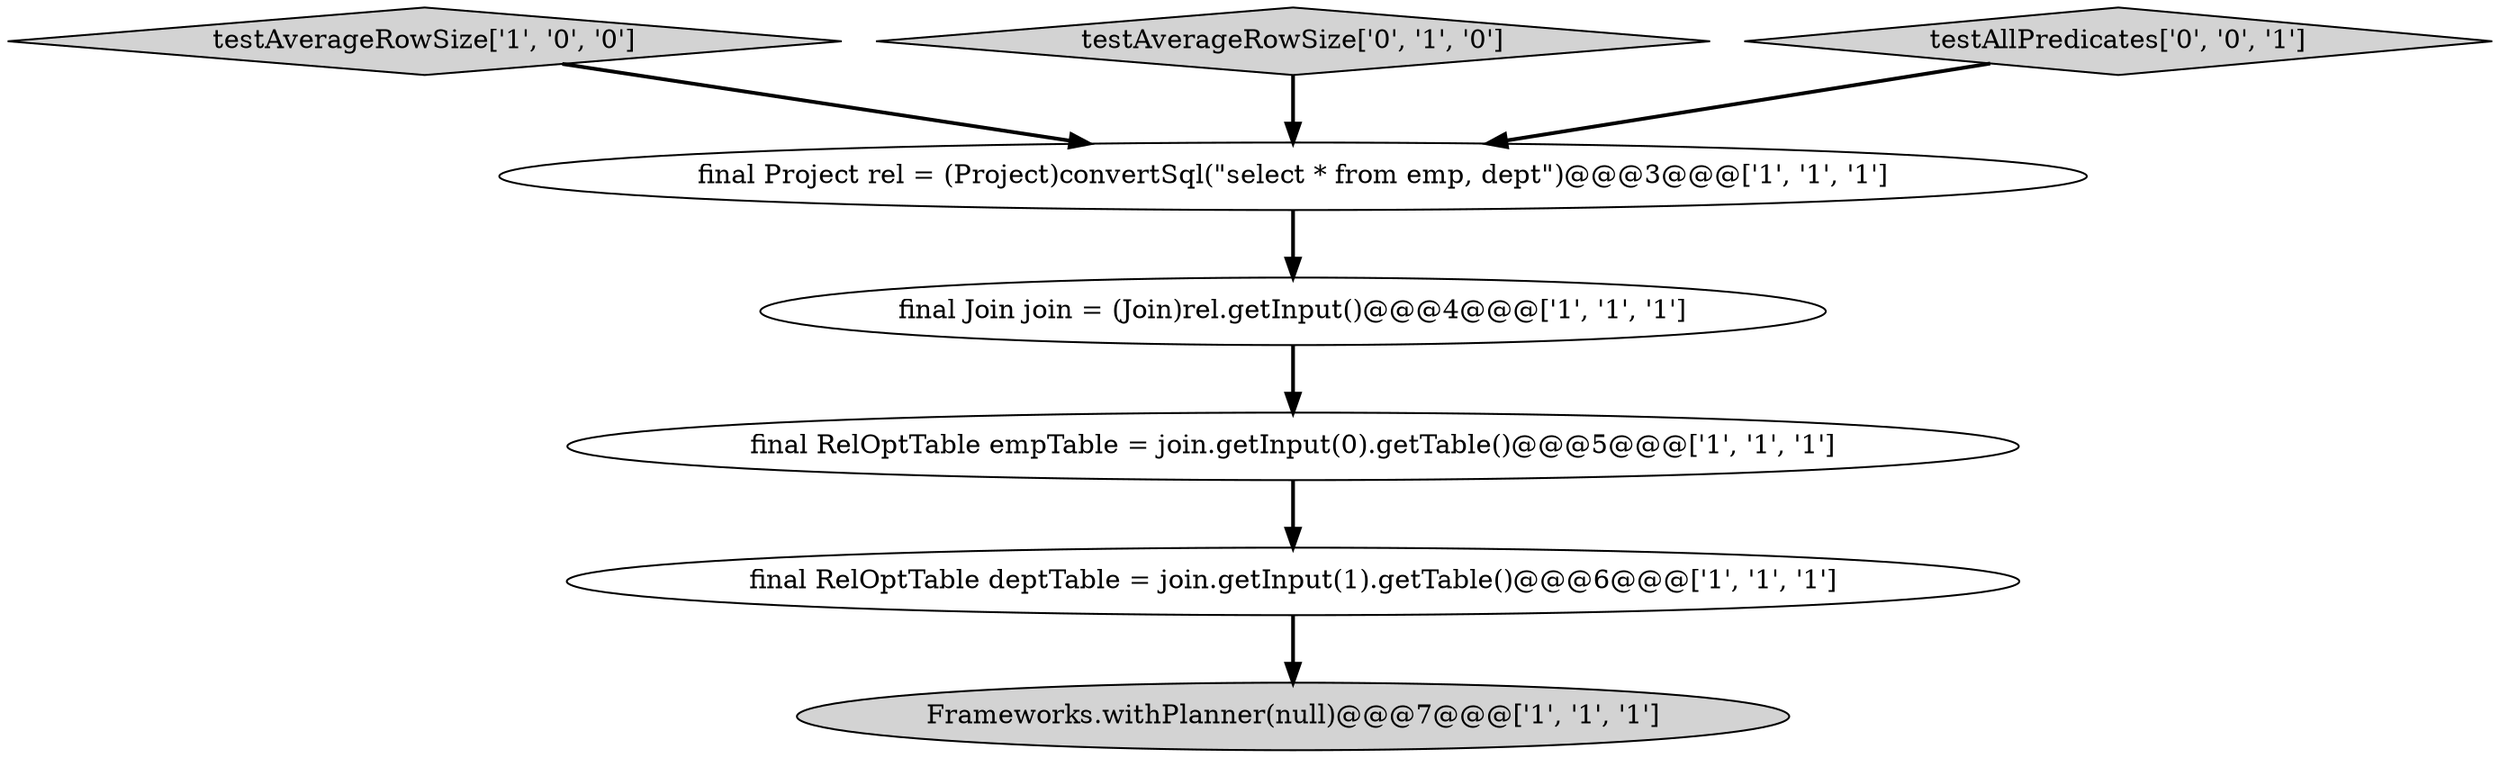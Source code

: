 digraph {
4 [style = filled, label = "final Project rel = (Project)convertSql(\"select * from emp, dept\")@@@3@@@['1', '1', '1']", fillcolor = white, shape = ellipse image = "AAA0AAABBB1BBB"];
3 [style = filled, label = "testAverageRowSize['1', '0', '0']", fillcolor = lightgray, shape = diamond image = "AAA0AAABBB1BBB"];
0 [style = filled, label = "Frameworks.withPlanner(null)@@@7@@@['1', '1', '1']", fillcolor = lightgray, shape = ellipse image = "AAA0AAABBB1BBB"];
5 [style = filled, label = "final RelOptTable empTable = join.getInput(0).getTable()@@@5@@@['1', '1', '1']", fillcolor = white, shape = ellipse image = "AAA0AAABBB1BBB"];
1 [style = filled, label = "final Join join = (Join)rel.getInput()@@@4@@@['1', '1', '1']", fillcolor = white, shape = ellipse image = "AAA0AAABBB1BBB"];
6 [style = filled, label = "testAverageRowSize['0', '1', '0']", fillcolor = lightgray, shape = diamond image = "AAA0AAABBB2BBB"];
7 [style = filled, label = "testAllPredicates['0', '0', '1']", fillcolor = lightgray, shape = diamond image = "AAA0AAABBB3BBB"];
2 [style = filled, label = "final RelOptTable deptTable = join.getInput(1).getTable()@@@6@@@['1', '1', '1']", fillcolor = white, shape = ellipse image = "AAA0AAABBB1BBB"];
1->5 [style = bold, label=""];
6->4 [style = bold, label=""];
5->2 [style = bold, label=""];
4->1 [style = bold, label=""];
2->0 [style = bold, label=""];
7->4 [style = bold, label=""];
3->4 [style = bold, label=""];
}
